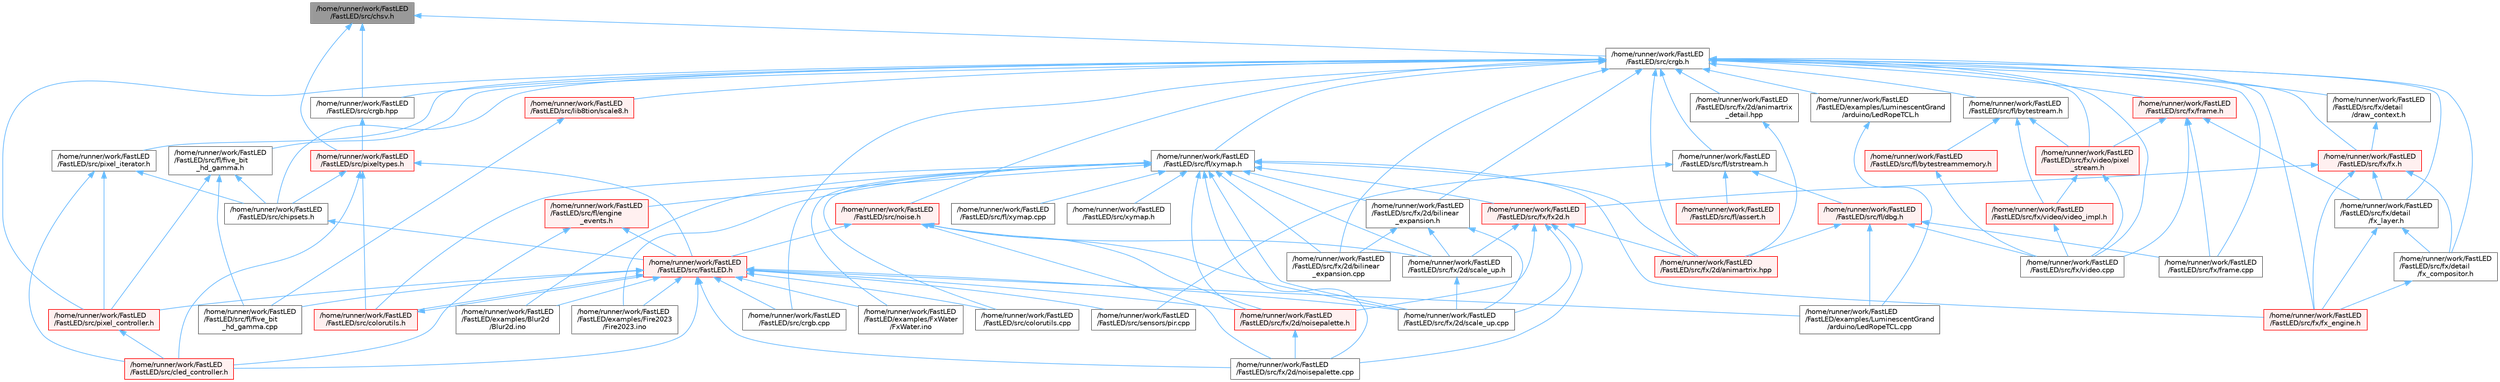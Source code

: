 digraph "/home/runner/work/FastLED/FastLED/src/chsv.h"
{
 // LATEX_PDF_SIZE
  bgcolor="transparent";
  edge [fontname=Helvetica,fontsize=10,labelfontname=Helvetica,labelfontsize=10];
  node [fontname=Helvetica,fontsize=10,shape=box,height=0.2,width=0.4];
  Node1 [id="Node000001",label="/home/runner/work/FastLED\l/FastLED/src/chsv.h",height=0.2,width=0.4,color="gray40", fillcolor="grey60", style="filled", fontcolor="black",tooltip="Defines the hue, saturation, and value (HSV) pixel struct."];
  Node1 -> Node2 [id="edge1_Node000001_Node000002",dir="back",color="steelblue1",style="solid",tooltip=" "];
  Node2 [id="Node000002",label="/home/runner/work/FastLED\l/FastLED/src/crgb.h",height=0.2,width=0.4,color="grey40", fillcolor="white", style="filled",URL="$db/dd1/crgb_8h.html",tooltip="Defines the red, green, and blue (RGB) pixel struct."];
  Node2 -> Node3 [id="edge2_Node000002_Node000003",dir="back",color="steelblue1",style="solid",tooltip=" "];
  Node3 [id="Node000003",label="/home/runner/work/FastLED\l/FastLED/examples/LuminescentGrand\l/arduino/LedRopeTCL.h",height=0.2,width=0.4,color="grey40", fillcolor="white", style="filled",URL="$d9/d7e/_led_rope_t_c_l_8h.html",tooltip=" "];
  Node3 -> Node4 [id="edge3_Node000003_Node000004",dir="back",color="steelblue1",style="solid",tooltip=" "];
  Node4 [id="Node000004",label="/home/runner/work/FastLED\l/FastLED/examples/LuminescentGrand\l/arduino/LedRopeTCL.cpp",height=0.2,width=0.4,color="grey40", fillcolor="white", style="filled",URL="$d6/dc9/_led_rope_t_c_l_8cpp.html",tooltip=" "];
  Node2 -> Node5 [id="edge4_Node000002_Node000005",dir="back",color="steelblue1",style="solid",tooltip=" "];
  Node5 [id="Node000005",label="/home/runner/work/FastLED\l/FastLED/src/chipsets.h",height=0.2,width=0.4,color="grey40", fillcolor="white", style="filled",URL="$db/d66/chipsets_8h.html",tooltip="Contains the bulk of the definitions for the various LED chipsets supported."];
  Node5 -> Node6 [id="edge5_Node000005_Node000006",dir="back",color="steelblue1",style="solid",tooltip=" "];
  Node6 [id="Node000006",label="/home/runner/work/FastLED\l/FastLED/src/FastLED.h",height=0.2,width=0.4,color="red", fillcolor="#FFF0F0", style="filled",URL="$db/d97/_fast_l_e_d_8h.html",tooltip="central include file for FastLED, defines the CFastLED class/object"];
  Node6 -> Node14 [id="edge6_Node000006_Node000014",dir="back",color="steelblue1",style="solid",tooltip=" "];
  Node14 [id="Node000014",label="/home/runner/work/FastLED\l/FastLED/examples/Blur2d\l/Blur2d.ino",height=0.2,width=0.4,color="grey40", fillcolor="white", style="filled",URL="$df/d42/_blur2d_8ino.html",tooltip=" "];
  Node6 -> Node26 [id="edge7_Node000006_Node000026",dir="back",color="steelblue1",style="solid",tooltip=" "];
  Node26 [id="Node000026",label="/home/runner/work/FastLED\l/FastLED/examples/Fire2023\l/Fire2023.ino",height=0.2,width=0.4,color="grey40", fillcolor="white", style="filled",URL="$d8/d2c/_fire2023_8ino.html",tooltip=" "];
  Node6 -> Node38 [id="edge8_Node000006_Node000038",dir="back",color="steelblue1",style="solid",tooltip=" "];
  Node38 [id="Node000038",label="/home/runner/work/FastLED\l/FastLED/examples/FxWater\l/FxWater.ino",height=0.2,width=0.4,color="grey40", fillcolor="white", style="filled",URL="$dd/d61/_fx_water_8ino.html",tooltip=" "];
  Node6 -> Node4 [id="edge9_Node000006_Node000004",dir="back",color="steelblue1",style="solid",tooltip=" "];
  Node6 -> Node69 [id="edge10_Node000006_Node000069",dir="back",color="steelblue1",style="solid",tooltip=" "];
  Node69 [id="Node000069",label="/home/runner/work/FastLED\l/FastLED/src/cled_controller.h",height=0.2,width=0.4,color="red", fillcolor="#FFF0F0", style="filled",URL="$db/d6d/cled__controller_8h.html",tooltip="base definitions used by led controllers for writing out led data"];
  Node6 -> Node75 [id="edge11_Node000006_Node000075",dir="back",color="steelblue1",style="solid",tooltip=" "];
  Node75 [id="Node000075",label="/home/runner/work/FastLED\l/FastLED/src/colorutils.cpp",height=0.2,width=0.4,color="grey40", fillcolor="white", style="filled",URL="$da/d2d/colorutils_8cpp.html",tooltip="Utility functions for color fill, palettes, blending, and more."];
  Node6 -> Node76 [id="edge12_Node000006_Node000076",dir="back",color="steelblue1",style="solid",tooltip=" "];
  Node76 [id="Node000076",label="/home/runner/work/FastLED\l/FastLED/src/colorutils.h",height=0.2,width=0.4,color="red", fillcolor="#FFF0F0", style="filled",URL="$d1/dfb/colorutils_8h.html",tooltip="Utility functions for color fill, palettes, blending, and more."];
  Node76 -> Node6 [id="edge13_Node000076_Node000006",dir="back",color="steelblue1",style="solid",tooltip=" "];
  Node6 -> Node78 [id="edge14_Node000006_Node000078",dir="back",color="steelblue1",style="solid",tooltip=" "];
  Node78 [id="Node000078",label="/home/runner/work/FastLED\l/FastLED/src/crgb.cpp",height=0.2,width=0.4,color="grey40", fillcolor="white", style="filled",URL="$d0/de3/crgb_8cpp.html",tooltip="Utility functions for the red, green, and blue (RGB) pixel struct."];
  Node6 -> Node87 [id="edge15_Node000006_Node000087",dir="back",color="steelblue1",style="solid",tooltip=" "];
  Node87 [id="Node000087",label="/home/runner/work/FastLED\l/FastLED/src/fl/five_bit\l_hd_gamma.cpp",height=0.2,width=0.4,color="grey40", fillcolor="white", style="filled",URL="$dd/d05/five__bit__hd__gamma_8cpp.html",tooltip="Defines functions for five-bit gamma correction."];
  Node6 -> Node95 [id="edge16_Node000006_Node000095",dir="back",color="steelblue1",style="solid",tooltip=" "];
  Node95 [id="Node000095",label="/home/runner/work/FastLED\l/FastLED/src/fx/2d/noisepalette.cpp",height=0.2,width=0.4,color="grey40", fillcolor="white", style="filled",URL="$d6/d66/noisepalette_8cpp.html",tooltip=" "];
  Node6 -> Node96 [id="edge17_Node000006_Node000096",dir="back",color="steelblue1",style="solid",tooltip=" "];
  Node96 [id="Node000096",label="/home/runner/work/FastLED\l/FastLED/src/fx/2d/noisepalette.h",height=0.2,width=0.4,color="red", fillcolor="#FFF0F0", style="filled",URL="$d6/dc7/noisepalette_8h.html",tooltip="Demonstrates how to mix noise generation with color palettes on a 2D LED matrix."];
  Node96 -> Node95 [id="edge18_Node000096_Node000095",dir="back",color="steelblue1",style="solid",tooltip=" "];
  Node6 -> Node98 [id="edge19_Node000006_Node000098",dir="back",color="steelblue1",style="solid",tooltip=" "];
  Node98 [id="Node000098",label="/home/runner/work/FastLED\l/FastLED/src/fx/2d/scale_up.cpp",height=0.2,width=0.4,color="grey40", fillcolor="white", style="filled",URL="$dc/d8c/scale__up_8cpp.html",tooltip=" "];
  Node6 -> Node111 [id="edge20_Node000006_Node000111",dir="back",color="steelblue1",style="solid",tooltip=" "];
  Node111 [id="Node000111",label="/home/runner/work/FastLED\l/FastLED/src/pixel_controller.h",height=0.2,width=0.4,color="red", fillcolor="#FFF0F0", style="filled",URL="$d5/d4d/pixel__controller_8h.html",tooltip="Low level pixel data writing class."];
  Node111 -> Node69 [id="edge21_Node000111_Node000069",dir="back",color="steelblue1",style="solid",tooltip=" "];
  Node6 -> Node84 [id="edge22_Node000006_Node000084",dir="back",color="steelblue1",style="solid",tooltip=" "];
  Node84 [id="Node000084",label="/home/runner/work/FastLED\l/FastLED/src/sensors/pir.cpp",height=0.2,width=0.4,color="grey40", fillcolor="white", style="filled",URL="$d2/da7/pir_8cpp.html",tooltip=" "];
  Node2 -> Node78 [id="edge23_Node000002_Node000078",dir="back",color="steelblue1",style="solid",tooltip=" "];
  Node2 -> Node106 [id="edge24_Node000002_Node000106",dir="back",color="steelblue1",style="solid",tooltip=" "];
  Node106 [id="Node000106",label="/home/runner/work/FastLED\l/FastLED/src/crgb.hpp",height=0.2,width=0.4,color="grey40", fillcolor="white", style="filled",URL="$d0/d4b/crgb_8hpp.html",tooltip="Defines utility functions for the red, green, and blue (RGB) pixel struct."];
  Node106 -> Node107 [id="edge25_Node000106_Node000107",dir="back",color="steelblue1",style="solid",tooltip=" "];
  Node107 [id="Node000107",label="/home/runner/work/FastLED\l/FastLED/src/pixeltypes.h",height=0.2,width=0.4,color="red", fillcolor="#FFF0F0", style="filled",URL="$d2/dba/pixeltypes_8h.html",tooltip="Includes defintions for RGB and HSV pixels."];
  Node107 -> Node6 [id="edge26_Node000107_Node000006",dir="back",color="steelblue1",style="solid",tooltip=" "];
  Node107 -> Node5 [id="edge27_Node000107_Node000005",dir="back",color="steelblue1",style="solid",tooltip=" "];
  Node107 -> Node69 [id="edge28_Node000107_Node000069",dir="back",color="steelblue1",style="solid",tooltip=" "];
  Node107 -> Node76 [id="edge29_Node000107_Node000076",dir="back",color="steelblue1",style="solid",tooltip=" "];
  Node2 -> Node117 [id="edge30_Node000002_Node000117",dir="back",color="steelblue1",style="solid",tooltip=" "];
  Node117 [id="Node000117",label="/home/runner/work/FastLED\l/FastLED/src/fl/bytestream.h",height=0.2,width=0.4,color="grey40", fillcolor="white", style="filled",URL="$dd/d2b/bytestream_8h.html",tooltip=" "];
  Node117 -> Node118 [id="edge31_Node000117_Node000118",dir="back",color="steelblue1",style="solid",tooltip=" "];
  Node118 [id="Node000118",label="/home/runner/work/FastLED\l/FastLED/src/fl/bytestreammemory.h",height=0.2,width=0.4,color="red", fillcolor="#FFF0F0", style="filled",URL="$d1/d24/bytestreammemory_8h.html",tooltip=" "];
  Node118 -> Node120 [id="edge32_Node000118_Node000120",dir="back",color="steelblue1",style="solid",tooltip=" "];
  Node120 [id="Node000120",label="/home/runner/work/FastLED\l/FastLED/src/fx/video.cpp",height=0.2,width=0.4,color="grey40", fillcolor="white", style="filled",URL="$d0/d05/video_8cpp.html",tooltip=" "];
  Node117 -> Node121 [id="edge33_Node000117_Node000121",dir="back",color="steelblue1",style="solid",tooltip=" "];
  Node121 [id="Node000121",label="/home/runner/work/FastLED\l/FastLED/src/fx/video/pixel\l_stream.h",height=0.2,width=0.4,color="red", fillcolor="#FFF0F0", style="filled",URL="$d3/dfa/pixel__stream_8h.html",tooltip=" "];
  Node121 -> Node120 [id="edge34_Node000121_Node000120",dir="back",color="steelblue1",style="solid",tooltip=" "];
  Node121 -> Node124 [id="edge35_Node000121_Node000124",dir="back",color="steelblue1",style="solid",tooltip=" "];
  Node124 [id="Node000124",label="/home/runner/work/FastLED\l/FastLED/src/fx/video/video_impl.h",height=0.2,width=0.4,color="red", fillcolor="#FFF0F0", style="filled",URL="$d5/d82/video__impl_8h.html",tooltip=" "];
  Node124 -> Node120 [id="edge36_Node000124_Node000120",dir="back",color="steelblue1",style="solid",tooltip=" "];
  Node117 -> Node124 [id="edge37_Node000117_Node000124",dir="back",color="steelblue1",style="solid",tooltip=" "];
  Node2 -> Node127 [id="edge38_Node000002_Node000127",dir="back",color="steelblue1",style="solid",tooltip=" "];
  Node127 [id="Node000127",label="/home/runner/work/FastLED\l/FastLED/src/fl/five_bit\l_hd_gamma.h",height=0.2,width=0.4,color="grey40", fillcolor="white", style="filled",URL="$dc/d44/five__bit__hd__gamma_8h.html",tooltip="Declares functions for five-bit gamma correction."];
  Node127 -> Node5 [id="edge39_Node000127_Node000005",dir="back",color="steelblue1",style="solid",tooltip=" "];
  Node127 -> Node87 [id="edge40_Node000127_Node000087",dir="back",color="steelblue1",style="solid",tooltip=" "];
  Node127 -> Node111 [id="edge41_Node000127_Node000111",dir="back",color="steelblue1",style="solid",tooltip=" "];
  Node2 -> Node128 [id="edge42_Node000002_Node000128",dir="back",color="steelblue1",style="solid",tooltip=" "];
  Node128 [id="Node000128",label="/home/runner/work/FastLED\l/FastLED/src/fl/strstream.h",height=0.2,width=0.4,color="grey40", fillcolor="white", style="filled",URL="$d8/d00/strstream_8h.html",tooltip=" "];
  Node128 -> Node129 [id="edge43_Node000128_Node000129",dir="back",color="steelblue1",style="solid",tooltip=" "];
  Node129 [id="Node000129",label="/home/runner/work/FastLED\l/FastLED/src/fl/assert.h",height=0.2,width=0.4,color="red", fillcolor="#FFF0F0", style="filled",URL="$dc/da7/assert_8h.html",tooltip=" "];
  Node128 -> Node143 [id="edge44_Node000128_Node000143",dir="back",color="steelblue1",style="solid",tooltip=" "];
  Node143 [id="Node000143",label="/home/runner/work/FastLED\l/FastLED/src/fl/dbg.h",height=0.2,width=0.4,color="red", fillcolor="#FFF0F0", style="filled",URL="$d6/d01/dbg_8h.html",tooltip=" "];
  Node143 -> Node4 [id="edge45_Node000143_Node000004",dir="back",color="steelblue1",style="solid",tooltip=" "];
  Node143 -> Node150 [id="edge46_Node000143_Node000150",dir="back",color="steelblue1",style="solid",tooltip=" "];
  Node150 [id="Node000150",label="/home/runner/work/FastLED\l/FastLED/src/fx/2d/animartrix.hpp",height=0.2,width=0.4,color="red", fillcolor="#FFF0F0", style="filled",URL="$d3/dc3/animartrix_8hpp.html",tooltip=" "];
  Node143 -> Node151 [id="edge47_Node000143_Node000151",dir="back",color="steelblue1",style="solid",tooltip=" "];
  Node151 [id="Node000151",label="/home/runner/work/FastLED\l/FastLED/src/fx/frame.cpp",height=0.2,width=0.4,color="grey40", fillcolor="white", style="filled",URL="$da/d14/frame_8cpp.html",tooltip=" "];
  Node143 -> Node120 [id="edge48_Node000143_Node000120",dir="back",color="steelblue1",style="solid",tooltip=" "];
  Node128 -> Node84 [id="edge49_Node000128_Node000084",dir="back",color="steelblue1",style="solid",tooltip=" "];
  Node2 -> Node152 [id="edge50_Node000002_Node000152",dir="back",color="steelblue1",style="solid",tooltip=" "];
  Node152 [id="Node000152",label="/home/runner/work/FastLED\l/FastLED/src/fl/xymap.h",height=0.2,width=0.4,color="grey40", fillcolor="white", style="filled",URL="$d6/dc9/fl_2xymap_8h.html",tooltip=" "];
  Node152 -> Node14 [id="edge51_Node000152_Node000014",dir="back",color="steelblue1",style="solid",tooltip=" "];
  Node152 -> Node26 [id="edge52_Node000152_Node000026",dir="back",color="steelblue1",style="solid",tooltip=" "];
  Node152 -> Node38 [id="edge53_Node000152_Node000038",dir="back",color="steelblue1",style="solid",tooltip=" "];
  Node152 -> Node75 [id="edge54_Node000152_Node000075",dir="back",color="steelblue1",style="solid",tooltip=" "];
  Node152 -> Node76 [id="edge55_Node000152_Node000076",dir="back",color="steelblue1",style="solid",tooltip=" "];
  Node152 -> Node135 [id="edge56_Node000152_Node000135",dir="back",color="steelblue1",style="solid",tooltip=" "];
  Node135 [id="Node000135",label="/home/runner/work/FastLED\l/FastLED/src/fl/engine\l_events.h",height=0.2,width=0.4,color="red", fillcolor="#FFF0F0", style="filled",URL="$dc/dd9/fl_2engine__events_8h.html",tooltip=" "];
  Node135 -> Node6 [id="edge57_Node000135_Node000006",dir="back",color="steelblue1",style="solid",tooltip=" "];
  Node135 -> Node69 [id="edge58_Node000135_Node000069",dir="back",color="steelblue1",style="solid",tooltip=" "];
  Node152 -> Node139 [id="edge59_Node000152_Node000139",dir="back",color="steelblue1",style="solid",tooltip=" "];
  Node139 [id="Node000139",label="/home/runner/work/FastLED\l/FastLED/src/fl/xymap.cpp",height=0.2,width=0.4,color="grey40", fillcolor="white", style="filled",URL="$d7/d09/xymap_8cpp.html",tooltip=" "];
  Node152 -> Node150 [id="edge60_Node000152_Node000150",dir="back",color="steelblue1",style="solid",tooltip=" "];
  Node152 -> Node153 [id="edge61_Node000152_Node000153",dir="back",color="steelblue1",style="solid",tooltip=" "];
  Node153 [id="Node000153",label="/home/runner/work/FastLED\l/FastLED/src/fx/2d/bilinear\l_expansion.cpp",height=0.2,width=0.4,color="grey40", fillcolor="white", style="filled",URL="$de/d80/bilinear__expansion_8cpp.html",tooltip="Demonstrates how to mix noise generation with color palettes on a 2D LED matrix."];
  Node152 -> Node154 [id="edge62_Node000152_Node000154",dir="back",color="steelblue1",style="solid",tooltip=" "];
  Node154 [id="Node000154",label="/home/runner/work/FastLED\l/FastLED/src/fx/2d/bilinear\l_expansion.h",height=0.2,width=0.4,color="grey40", fillcolor="white", style="filled",URL="$da/d34/bilinear__expansion_8h.html",tooltip="Demonstrates how to mix noise generation with color palettes on a 2D LED matrix."];
  Node154 -> Node153 [id="edge63_Node000154_Node000153",dir="back",color="steelblue1",style="solid",tooltip=" "];
  Node154 -> Node98 [id="edge64_Node000154_Node000098",dir="back",color="steelblue1",style="solid",tooltip=" "];
  Node154 -> Node155 [id="edge65_Node000154_Node000155",dir="back",color="steelblue1",style="solid",tooltip=" "];
  Node155 [id="Node000155",label="/home/runner/work/FastLED\l/FastLED/src/fx/2d/scale_up.h",height=0.2,width=0.4,color="grey40", fillcolor="white", style="filled",URL="$d2/d74/scale__up_8h.html",tooltip="Expands a grid using bilinear interpolation and scaling up."];
  Node155 -> Node98 [id="edge66_Node000155_Node000098",dir="back",color="steelblue1",style="solid",tooltip=" "];
  Node152 -> Node95 [id="edge67_Node000152_Node000095",dir="back",color="steelblue1",style="solid",tooltip=" "];
  Node152 -> Node96 [id="edge68_Node000152_Node000096",dir="back",color="steelblue1",style="solid",tooltip=" "];
  Node152 -> Node98 [id="edge69_Node000152_Node000098",dir="back",color="steelblue1",style="solid",tooltip=" "];
  Node152 -> Node155 [id="edge70_Node000152_Node000155",dir="back",color="steelblue1",style="solid",tooltip=" "];
  Node152 -> Node156 [id="edge71_Node000152_Node000156",dir="back",color="steelblue1",style="solid",tooltip=" "];
  Node156 [id="Node000156",label="/home/runner/work/FastLED\l/FastLED/src/fx/fx2d.h",height=0.2,width=0.4,color="red", fillcolor="#FFF0F0", style="filled",URL="$d9/d43/fx2d_8h.html",tooltip=" "];
  Node156 -> Node150 [id="edge72_Node000156_Node000150",dir="back",color="steelblue1",style="solid",tooltip=" "];
  Node156 -> Node95 [id="edge73_Node000156_Node000095",dir="back",color="steelblue1",style="solid",tooltip=" "];
  Node156 -> Node96 [id="edge74_Node000156_Node000096",dir="back",color="steelblue1",style="solid",tooltip=" "];
  Node156 -> Node98 [id="edge75_Node000156_Node000098",dir="back",color="steelblue1",style="solid",tooltip=" "];
  Node156 -> Node155 [id="edge76_Node000156_Node000155",dir="back",color="steelblue1",style="solid",tooltip=" "];
  Node152 -> Node141 [id="edge77_Node000152_Node000141",dir="back",color="steelblue1",style="solid",tooltip=" "];
  Node141 [id="Node000141",label="/home/runner/work/FastLED\l/FastLED/src/fx/fx_engine.h",height=0.2,width=0.4,color="red", fillcolor="#FFF0F0", style="filled",URL="$d9/d3c/fx__engine_8h.html",tooltip=" "];
  Node152 -> Node157 [id="edge78_Node000152_Node000157",dir="back",color="steelblue1",style="solid",tooltip=" "];
  Node157 [id="Node000157",label="/home/runner/work/FastLED\l/FastLED/src/xymap.h",height=0.2,width=0.4,color="grey40", fillcolor="white", style="filled",URL="$da/d61/xymap_8h.html",tooltip=" "];
  Node2 -> Node150 [id="edge79_Node000002_Node000150",dir="back",color="steelblue1",style="solid",tooltip=" "];
  Node2 -> Node158 [id="edge80_Node000002_Node000158",dir="back",color="steelblue1",style="solid",tooltip=" "];
  Node158 [id="Node000158",label="/home/runner/work/FastLED\l/FastLED/src/fx/2d/animartrix\l_detail.hpp",height=0.2,width=0.4,color="grey40", fillcolor="white", style="filled",URL="$d3/d3b/animartrix__detail_8hpp.html",tooltip=" "];
  Node158 -> Node150 [id="edge81_Node000158_Node000150",dir="back",color="steelblue1",style="solid",tooltip=" "];
  Node2 -> Node153 [id="edge82_Node000002_Node000153",dir="back",color="steelblue1",style="solid",tooltip=" "];
  Node2 -> Node154 [id="edge83_Node000002_Node000154",dir="back",color="steelblue1",style="solid",tooltip=" "];
  Node2 -> Node159 [id="edge84_Node000002_Node000159",dir="back",color="steelblue1",style="solid",tooltip=" "];
  Node159 [id="Node000159",label="/home/runner/work/FastLED\l/FastLED/src/fx/detail\l/draw_context.h",height=0.2,width=0.4,color="grey40", fillcolor="white", style="filled",URL="$db/ded/draw__context_8h.html",tooltip=" "];
  Node159 -> Node160 [id="edge85_Node000159_Node000160",dir="back",color="steelblue1",style="solid",tooltip=" "];
  Node160 [id="Node000160",label="/home/runner/work/FastLED\l/FastLED/src/fx/fx.h",height=0.2,width=0.4,color="red", fillcolor="#FFF0F0", style="filled",URL="$d2/d0c/fx_8h.html",tooltip=" "];
  Node160 -> Node148 [id="edge86_Node000160_Node000148",dir="back",color="steelblue1",style="solid",tooltip=" "];
  Node148 [id="Node000148",label="/home/runner/work/FastLED\l/FastLED/src/fx/detail\l/fx_compositor.h",height=0.2,width=0.4,color="grey40", fillcolor="white", style="filled",URL="$d5/d6b/fx__compositor_8h.html",tooltip=" "];
  Node148 -> Node141 [id="edge87_Node000148_Node000141",dir="back",color="steelblue1",style="solid",tooltip=" "];
  Node160 -> Node147 [id="edge88_Node000160_Node000147",dir="back",color="steelblue1",style="solid",tooltip=" "];
  Node147 [id="Node000147",label="/home/runner/work/FastLED\l/FastLED/src/fx/detail\l/fx_layer.h",height=0.2,width=0.4,color="grey40", fillcolor="white", style="filled",URL="$d7/d2f/fx__layer_8h.html",tooltip=" "];
  Node147 -> Node148 [id="edge89_Node000147_Node000148",dir="back",color="steelblue1",style="solid",tooltip=" "];
  Node147 -> Node141 [id="edge90_Node000147_Node000141",dir="back",color="steelblue1",style="solid",tooltip=" "];
  Node160 -> Node156 [id="edge91_Node000160_Node000156",dir="back",color="steelblue1",style="solid",tooltip=" "];
  Node160 -> Node141 [id="edge92_Node000160_Node000141",dir="back",color="steelblue1",style="solid",tooltip=" "];
  Node2 -> Node148 [id="edge93_Node000002_Node000148",dir="back",color="steelblue1",style="solid",tooltip=" "];
  Node2 -> Node147 [id="edge94_Node000002_Node000147",dir="back",color="steelblue1",style="solid",tooltip=" "];
  Node2 -> Node151 [id="edge95_Node000002_Node000151",dir="back",color="steelblue1",style="solid",tooltip=" "];
  Node2 -> Node165 [id="edge96_Node000002_Node000165",dir="back",color="steelblue1",style="solid",tooltip=" "];
  Node165 [id="Node000165",label="/home/runner/work/FastLED\l/FastLED/src/fx/frame.h",height=0.2,width=0.4,color="red", fillcolor="#FFF0F0", style="filled",URL="$df/d7d/frame_8h.html",tooltip=" "];
  Node165 -> Node147 [id="edge97_Node000165_Node000147",dir="back",color="steelblue1",style="solid",tooltip=" "];
  Node165 -> Node151 [id="edge98_Node000165_Node000151",dir="back",color="steelblue1",style="solid",tooltip=" "];
  Node165 -> Node120 [id="edge99_Node000165_Node000120",dir="back",color="steelblue1",style="solid",tooltip=" "];
  Node165 -> Node121 [id="edge100_Node000165_Node000121",dir="back",color="steelblue1",style="solid",tooltip=" "];
  Node2 -> Node160 [id="edge101_Node000002_Node000160",dir="back",color="steelblue1",style="solid",tooltip=" "];
  Node2 -> Node141 [id="edge102_Node000002_Node000141",dir="back",color="steelblue1",style="solid",tooltip=" "];
  Node2 -> Node120 [id="edge103_Node000002_Node000120",dir="back",color="steelblue1",style="solid",tooltip=" "];
  Node2 -> Node121 [id="edge104_Node000002_Node000121",dir="back",color="steelblue1",style="solid",tooltip=" "];
  Node2 -> Node166 [id="edge105_Node000002_Node000166",dir="back",color="steelblue1",style="solid",tooltip=" "];
  Node166 [id="Node000166",label="/home/runner/work/FastLED\l/FastLED/src/lib8tion/scale8.h",height=0.2,width=0.4,color="red", fillcolor="#FFF0F0", style="filled",URL="$db/d91/scale8_8h.html",tooltip="Fast, efficient 8-bit scaling functions specifically designed for high-performance LED programming."];
  Node166 -> Node87 [id="edge106_Node000166_Node000087",dir="back",color="steelblue1",style="solid",tooltip=" "];
  Node2 -> Node168 [id="edge107_Node000002_Node000168",dir="back",color="steelblue1",style="solid",tooltip=" "];
  Node168 [id="Node000168",label="/home/runner/work/FastLED\l/FastLED/src/noise.h",height=0.2,width=0.4,color="red", fillcolor="#FFF0F0", style="filled",URL="$d1/d31/noise_8h.html",tooltip="Functions to generate and fill arrays with noise."];
  Node168 -> Node6 [id="edge108_Node000168_Node000006",dir="back",color="steelblue1",style="solid",tooltip=" "];
  Node168 -> Node95 [id="edge109_Node000168_Node000095",dir="back",color="steelblue1",style="solid",tooltip=" "];
  Node168 -> Node96 [id="edge110_Node000168_Node000096",dir="back",color="steelblue1",style="solid",tooltip=" "];
  Node168 -> Node98 [id="edge111_Node000168_Node000098",dir="back",color="steelblue1",style="solid",tooltip=" "];
  Node168 -> Node155 [id="edge112_Node000168_Node000155",dir="back",color="steelblue1",style="solid",tooltip=" "];
  Node2 -> Node111 [id="edge113_Node000002_Node000111",dir="back",color="steelblue1",style="solid",tooltip=" "];
  Node2 -> Node170 [id="edge114_Node000002_Node000170",dir="back",color="steelblue1",style="solid",tooltip=" "];
  Node170 [id="Node000170",label="/home/runner/work/FastLED\l/FastLED/src/pixel_iterator.h",height=0.2,width=0.4,color="grey40", fillcolor="white", style="filled",URL="$d8/d6c/pixel__iterator_8h.html",tooltip="Non-templated low level pixel data writing class."];
  Node170 -> Node5 [id="edge115_Node000170_Node000005",dir="back",color="steelblue1",style="solid",tooltip=" "];
  Node170 -> Node69 [id="edge116_Node000170_Node000069",dir="back",color="steelblue1",style="solid",tooltip=" "];
  Node170 -> Node111 [id="edge117_Node000170_Node000111",dir="back",color="steelblue1",style="solid",tooltip=" "];
  Node1 -> Node106 [id="edge118_Node000001_Node000106",dir="back",color="steelblue1",style="solid",tooltip=" "];
  Node1 -> Node107 [id="edge119_Node000001_Node000107",dir="back",color="steelblue1",style="solid",tooltip=" "];
}
